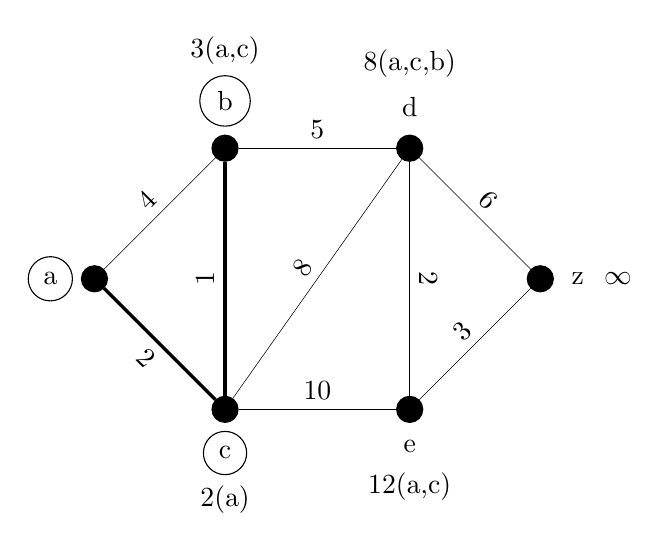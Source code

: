 \begin{tikzpicture}
    [n/.style={circle,draw},node distance=2cm,
    dot/.style={circle,draw,fill=black,minimum size=1pt}]
    \node[dot] (a){};
    \node[n,node distance=1mm] (texta)[left=of a]{a};
    % \node[node distance=.1mm] (textaa)[left=of texta]{0};
    \node[dot](b)[above right=of a]{};
    \node[n,node distance=1mm] (textb)[above=of b]{b};
    \node[node distance=.1mm] (textbb)[above=of textb]{3(a,c)};
    \node[dot](c)[below right=of a]{};
    \node[n,node distance=1mm] (textc)[below=of c]{c};
    \node[node distance=.1mm] (textcc)[below=of textc]{2(a)};
    \node[dot](d)[right=of b]{};
    \node[node distance=1mm] (textd)[above=of d]{d};
    \node[node distance=.1mm] (textdd)[above=of textd]{8(a,c,b)};
    \node[dot](e)[right=of c]{};
    \node[node distance=1mm] (texte)[below=of e]{e};
    \node[node distance=.1mm] (textee)[below=of texte]{12(a,c)};
    \node[dot](z)[above right=of e]{};
    \node[node distance=1mm] (textz)[right=of z]{z};
    \node[node distance=.1mm] (textzz)[right=of textz]{$ \infty $};
    \path[-](c) edge[very thick] node[above,sloped]{1}(b)
                edge[very thick] node[below,sloped]{2}(a)
                edge[very thin] node[above,sloped]{8}(d)
                edge[very thin] node[above,sloped]{10}(e)
            (b) edge[very thin] node[above,sloped]{4}(a)
                edge[very thin] node[above,sloped]{5}(d)
            (z) edge[very thin] node[above,sloped]{6}(d)
                edge[very thin] node[above,sloped]{3}(e)
            (d) edge[very thin] node[above,sloped]{2}(e);
\end{tikzpicture}